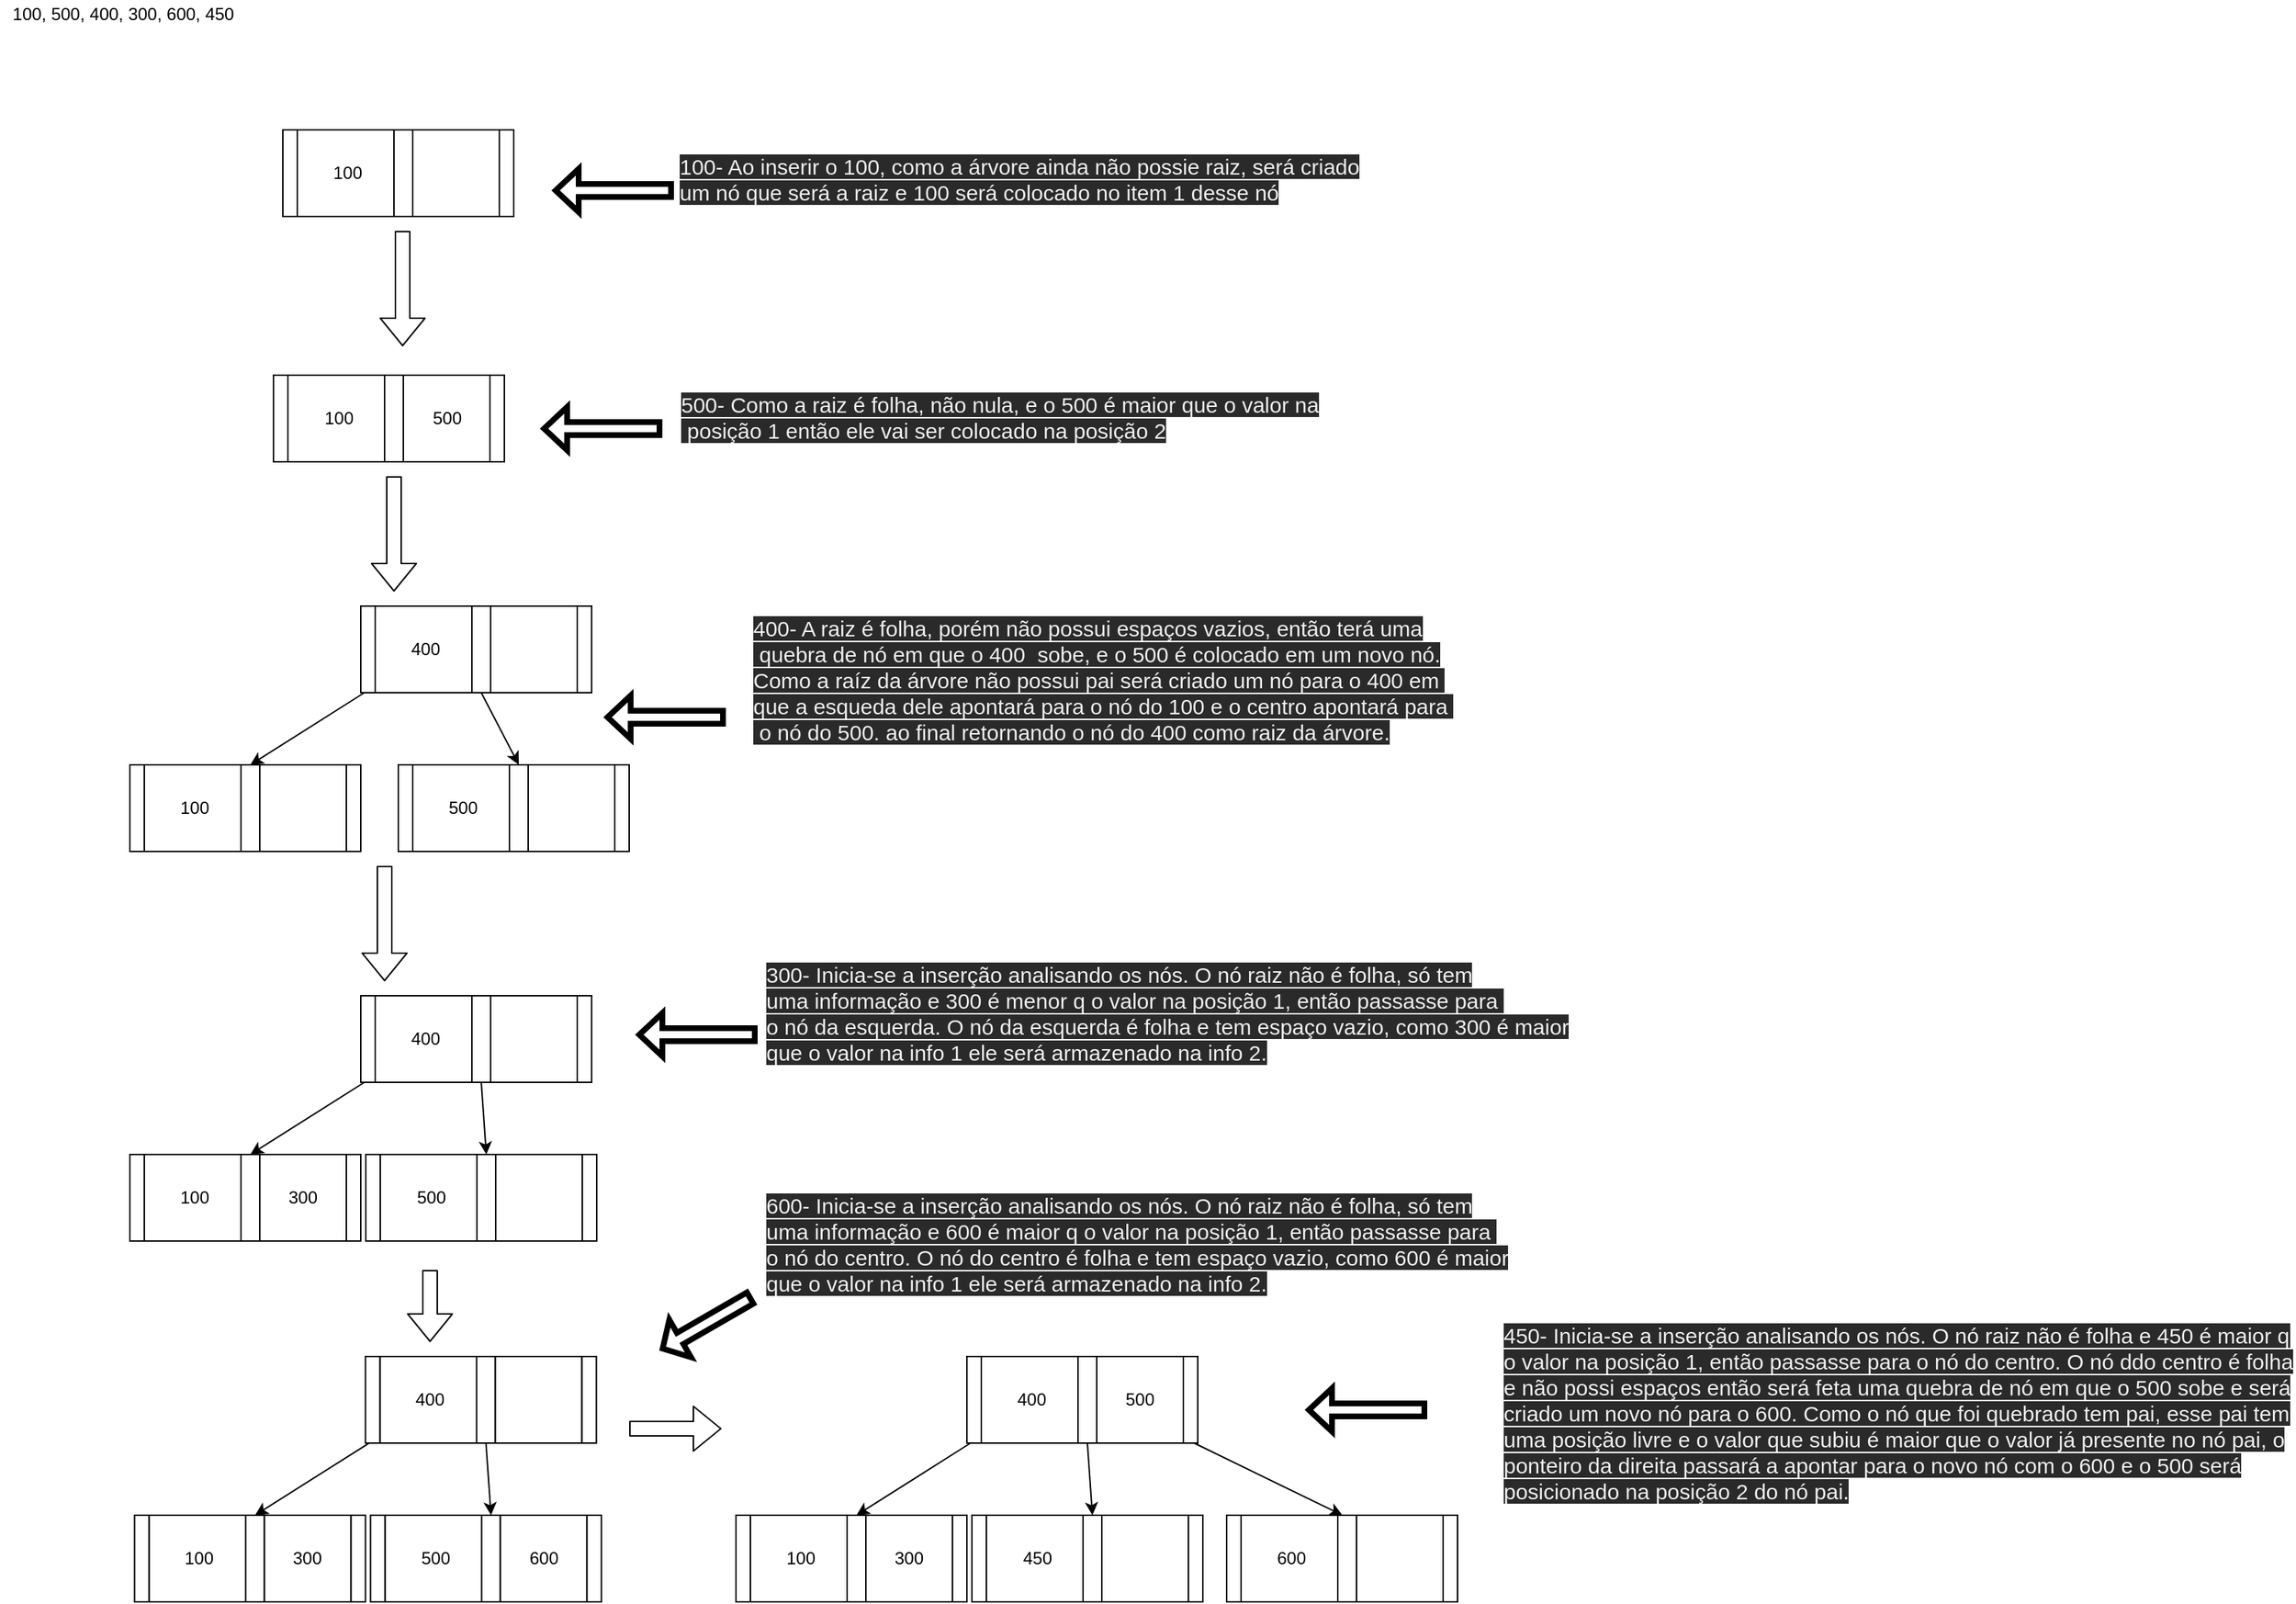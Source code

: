 <mxfile>
    <diagram id="JzeNjV_Jh5sc_bM4uu_n" name="Page-1">
        <mxGraphModel dx="656" dy="586" grid="1" gridSize="10" guides="1" tooltips="1" connect="1" arrows="1" fold="1" page="1" pageScale="1" pageWidth="827" pageHeight="1169" math="0" shadow="0">
            <root>
                <mxCell id="0"/>
                <mxCell id="1" parent="0"/>
                <mxCell id="8" value="" style="edgeStyle=none;html=1;" parent="1" source="9" target="11" edge="1">
                    <mxGeometry relative="1" as="geometry"/>
                </mxCell>
                <mxCell id="9" value="100" style="rounded=0;whiteSpace=wrap;html=1;" parent="1" vertex="1">
                    <mxGeometry x="236" y="120" width="70" height="60" as="geometry"/>
                </mxCell>
                <mxCell id="10" value="" style="rounded=0;whiteSpace=wrap;html=1;" parent="1" vertex="1">
                    <mxGeometry x="303" y="120" width="13" height="60" as="geometry"/>
                </mxCell>
                <mxCell id="11" value="" style="whiteSpace=wrap;html=1;rounded=0;" parent="1" vertex="1">
                    <mxGeometry x="226" y="120" width="10" height="60" as="geometry"/>
                </mxCell>
                <mxCell id="12" value="" style="whiteSpace=wrap;html=1;" parent="1" vertex="1">
                    <mxGeometry x="316" y="120" width="60" height="60" as="geometry"/>
                </mxCell>
                <mxCell id="13" value="" style="whiteSpace=wrap;html=1;" parent="1" vertex="1">
                    <mxGeometry x="376" y="120" width="10" height="60" as="geometry"/>
                </mxCell>
                <mxCell id="14" value="" style="shape=flexArrow;endArrow=classic;html=1;" parent="1" edge="1">
                    <mxGeometry width="50" height="50" relative="1" as="geometry">
                        <mxPoint x="309" y="190.0" as="sourcePoint"/>
                        <mxPoint x="309" y="270.0" as="targetPoint"/>
                    </mxGeometry>
                </mxCell>
                <mxCell id="15" value="" style="edgeStyle=none;html=1;" parent="1" source="16" target="18" edge="1">
                    <mxGeometry relative="1" as="geometry"/>
                </mxCell>
                <mxCell id="16" value="100" style="rounded=0;whiteSpace=wrap;html=1;" parent="1" vertex="1">
                    <mxGeometry x="229.5" y="290" width="70" height="60" as="geometry"/>
                </mxCell>
                <mxCell id="17" value="" style="rounded=0;whiteSpace=wrap;html=1;" parent="1" vertex="1">
                    <mxGeometry x="296.5" y="290" width="13" height="60" as="geometry"/>
                </mxCell>
                <mxCell id="18" value="" style="whiteSpace=wrap;html=1;rounded=0;" parent="1" vertex="1">
                    <mxGeometry x="219.5" y="290" width="10" height="60" as="geometry"/>
                </mxCell>
                <mxCell id="19" value="500" style="whiteSpace=wrap;html=1;" parent="1" vertex="1">
                    <mxGeometry x="309.5" y="290" width="60" height="60" as="geometry"/>
                </mxCell>
                <mxCell id="20" value="" style="whiteSpace=wrap;html=1;" parent="1" vertex="1">
                    <mxGeometry x="369.5" y="290" width="10" height="60" as="geometry"/>
                </mxCell>
                <mxCell id="21" value="" style="shape=flexArrow;endArrow=classic;html=1;" parent="1" edge="1">
                    <mxGeometry width="50" height="50" relative="1" as="geometry">
                        <mxPoint x="303" y="360.0" as="sourcePoint"/>
                        <mxPoint x="303" y="440.0" as="targetPoint"/>
                    </mxGeometry>
                </mxCell>
                <mxCell id="22" value="" style="edgeStyle=none;html=1;" parent="1" source="23" target="26" edge="1">
                    <mxGeometry relative="1" as="geometry"/>
                </mxCell>
                <mxCell id="23" value="100" style="rounded=0;whiteSpace=wrap;html=1;" parent="1" vertex="1">
                    <mxGeometry x="130" y="560" width="70" height="60" as="geometry"/>
                </mxCell>
                <mxCell id="24" value="" style="edgeStyle=none;html=1;" parent="1" source="25" target="28" edge="1">
                    <mxGeometry relative="1" as="geometry"/>
                </mxCell>
                <mxCell id="25" value="" style="rounded=0;whiteSpace=wrap;html=1;" parent="1" vertex="1">
                    <mxGeometry x="197" y="560" width="13" height="60" as="geometry"/>
                </mxCell>
                <mxCell id="26" value="" style="whiteSpace=wrap;html=1;rounded=0;" parent="1" vertex="1">
                    <mxGeometry x="120" y="560" width="10" height="60" as="geometry"/>
                </mxCell>
                <mxCell id="27" value="" style="whiteSpace=wrap;html=1;" parent="1" vertex="1">
                    <mxGeometry x="210" y="560" width="60" height="60" as="geometry"/>
                </mxCell>
                <mxCell id="28" value="" style="whiteSpace=wrap;html=1;" parent="1" vertex="1">
                    <mxGeometry x="270" y="560" width="10" height="60" as="geometry"/>
                </mxCell>
                <mxCell id="29" value="" style="edgeStyle=none;html=1;" parent="1" source="30" target="32" edge="1">
                    <mxGeometry relative="1" as="geometry"/>
                </mxCell>
                <mxCell id="30" value="500" style="rounded=0;whiteSpace=wrap;html=1;" parent="1" vertex="1">
                    <mxGeometry x="316" y="560" width="70" height="60" as="geometry"/>
                </mxCell>
                <mxCell id="31" value="" style="rounded=0;whiteSpace=wrap;html=1;" parent="1" vertex="1">
                    <mxGeometry x="383" y="560" width="13" height="60" as="geometry"/>
                </mxCell>
                <mxCell id="32" value="" style="whiteSpace=wrap;html=1;rounded=0;" parent="1" vertex="1">
                    <mxGeometry x="306" y="560" width="10" height="60" as="geometry"/>
                </mxCell>
                <mxCell id="33" value="" style="whiteSpace=wrap;html=1;" parent="1" vertex="1">
                    <mxGeometry x="396" y="560" width="60" height="60" as="geometry"/>
                </mxCell>
                <mxCell id="34" value="" style="whiteSpace=wrap;html=1;" parent="1" vertex="1">
                    <mxGeometry x="456" y="560" width="10" height="60" as="geometry"/>
                </mxCell>
                <mxCell id="35" value="" style="edgeStyle=none;html=1;" parent="1" source="36" target="40" edge="1">
                    <mxGeometry relative="1" as="geometry"/>
                </mxCell>
                <mxCell id="36" value="400" style="rounded=0;whiteSpace=wrap;html=1;" parent="1" vertex="1">
                    <mxGeometry x="290" y="450" width="70" height="60" as="geometry"/>
                </mxCell>
                <mxCell id="37" style="edgeStyle=none;html=1;exitX=0.5;exitY=1;exitDx=0;exitDy=0;entryX=0.5;entryY=0;entryDx=0;entryDy=0;" parent="1" source="38" target="31" edge="1">
                    <mxGeometry relative="1" as="geometry"/>
                </mxCell>
                <mxCell id="38" value="" style="rounded=0;whiteSpace=wrap;html=1;" parent="1" vertex="1">
                    <mxGeometry x="357" y="450" width="13" height="60" as="geometry"/>
                </mxCell>
                <mxCell id="39" style="edgeStyle=none;html=1;exitX=0.25;exitY=1;exitDx=0;exitDy=0;entryX=0.5;entryY=0;entryDx=0;entryDy=0;" parent="1" source="40" target="25" edge="1">
                    <mxGeometry relative="1" as="geometry"/>
                </mxCell>
                <mxCell id="40" value="" style="whiteSpace=wrap;html=1;rounded=0;" parent="1" vertex="1">
                    <mxGeometry x="280" y="450" width="10" height="60" as="geometry"/>
                </mxCell>
                <mxCell id="41" value="" style="whiteSpace=wrap;html=1;" parent="1" vertex="1">
                    <mxGeometry x="370" y="450" width="60" height="60" as="geometry"/>
                </mxCell>
                <mxCell id="42" value="" style="whiteSpace=wrap;html=1;" parent="1" vertex="1">
                    <mxGeometry x="430" y="450" width="10" height="60" as="geometry"/>
                </mxCell>
                <mxCell id="43" value="" style="shape=flexArrow;endArrow=classic;html=1;" parent="1" edge="1">
                    <mxGeometry width="50" height="50" relative="1" as="geometry">
                        <mxPoint x="296.5" y="630.0" as="sourcePoint"/>
                        <mxPoint x="296.5" y="710.0" as="targetPoint"/>
                    </mxGeometry>
                </mxCell>
                <mxCell id="44" value="" style="edgeStyle=none;html=1;" parent="1" source="45" target="48" edge="1">
                    <mxGeometry relative="1" as="geometry"/>
                </mxCell>
                <mxCell id="45" value="100" style="rounded=0;whiteSpace=wrap;html=1;" parent="1" vertex="1">
                    <mxGeometry x="130" y="830" width="70" height="60" as="geometry"/>
                </mxCell>
                <mxCell id="46" value="" style="edgeStyle=none;html=1;" parent="1" source="47" target="50" edge="1">
                    <mxGeometry relative="1" as="geometry"/>
                </mxCell>
                <mxCell id="47" value="" style="rounded=0;whiteSpace=wrap;html=1;" parent="1" vertex="1">
                    <mxGeometry x="197" y="830" width="13" height="60" as="geometry"/>
                </mxCell>
                <mxCell id="48" value="" style="whiteSpace=wrap;html=1;rounded=0;" parent="1" vertex="1">
                    <mxGeometry x="120" y="830" width="10" height="60" as="geometry"/>
                </mxCell>
                <mxCell id="49" value="300" style="whiteSpace=wrap;html=1;" parent="1" vertex="1">
                    <mxGeometry x="210" y="830" width="60" height="60" as="geometry"/>
                </mxCell>
                <mxCell id="50" value="" style="whiteSpace=wrap;html=1;" parent="1" vertex="1">
                    <mxGeometry x="270" y="830" width="10" height="60" as="geometry"/>
                </mxCell>
                <mxCell id="57" value="" style="edgeStyle=none;html=1;" parent="1" source="58" target="62" edge="1">
                    <mxGeometry relative="1" as="geometry"/>
                </mxCell>
                <mxCell id="58" value="400" style="rounded=0;whiteSpace=wrap;html=1;" parent="1" vertex="1">
                    <mxGeometry x="290" y="720" width="70" height="60" as="geometry"/>
                </mxCell>
                <mxCell id="59" style="edgeStyle=none;html=1;exitX=0.5;exitY=1;exitDx=0;exitDy=0;entryX=0.5;entryY=0;entryDx=0;entryDy=0;" parent="1" source="60" target="68" edge="1">
                    <mxGeometry relative="1" as="geometry"/>
                </mxCell>
                <mxCell id="60" value="" style="rounded=0;whiteSpace=wrap;html=1;" parent="1" vertex="1">
                    <mxGeometry x="357" y="720" width="13" height="60" as="geometry"/>
                </mxCell>
                <mxCell id="61" style="edgeStyle=none;html=1;exitX=0.25;exitY=1;exitDx=0;exitDy=0;entryX=0.5;entryY=0;entryDx=0;entryDy=0;" parent="1" source="62" target="47" edge="1">
                    <mxGeometry relative="1" as="geometry"/>
                </mxCell>
                <mxCell id="62" value="" style="whiteSpace=wrap;html=1;rounded=0;" parent="1" vertex="1">
                    <mxGeometry x="280" y="720" width="10" height="60" as="geometry"/>
                </mxCell>
                <mxCell id="63" value="" style="whiteSpace=wrap;html=1;" parent="1" vertex="1">
                    <mxGeometry x="370" y="720" width="60" height="60" as="geometry"/>
                </mxCell>
                <mxCell id="65" value="" style="whiteSpace=wrap;html=1;" parent="1" vertex="1">
                    <mxGeometry x="430" y="720" width="10" height="60" as="geometry"/>
                </mxCell>
                <mxCell id="66" value="" style="edgeStyle=none;html=1;" parent="1" source="67" target="69" edge="1">
                    <mxGeometry relative="1" as="geometry"/>
                </mxCell>
                <mxCell id="67" value="500" style="rounded=0;whiteSpace=wrap;html=1;" parent="1" vertex="1">
                    <mxGeometry x="293.5" y="830" width="70" height="60" as="geometry"/>
                </mxCell>
                <mxCell id="68" value="" style="rounded=0;whiteSpace=wrap;html=1;" parent="1" vertex="1">
                    <mxGeometry x="360.5" y="830" width="13" height="60" as="geometry"/>
                </mxCell>
                <mxCell id="69" value="" style="whiteSpace=wrap;html=1;rounded=0;" parent="1" vertex="1">
                    <mxGeometry x="283.5" y="830" width="10" height="60" as="geometry"/>
                </mxCell>
                <mxCell id="70" value="" style="whiteSpace=wrap;html=1;" parent="1" vertex="1">
                    <mxGeometry x="373.5" y="830" width="60" height="60" as="geometry"/>
                </mxCell>
                <mxCell id="71" value="" style="whiteSpace=wrap;html=1;" parent="1" vertex="1">
                    <mxGeometry x="433.5" y="830" width="10" height="60" as="geometry"/>
                </mxCell>
                <mxCell id="100" value="" style="shape=flexArrow;endArrow=classic;html=1;" parent="1" edge="1">
                    <mxGeometry width="50" height="50" relative="1" as="geometry">
                        <mxPoint x="328" y="910" as="sourcePoint"/>
                        <mxPoint x="328" y="960" as="targetPoint"/>
                    </mxGeometry>
                </mxCell>
                <mxCell id="101" value="100, 500, 400, 300, 600, 450" style="text;html=1;align=center;verticalAlign=middle;resizable=0;points=[];autosize=1;strokeColor=none;fillColor=none;" parent="1" vertex="1">
                    <mxGeometry x="30" y="30" width="170" height="20" as="geometry"/>
                </mxCell>
                <mxCell id="102" value="" style="edgeStyle=none;html=1;" parent="1" source="103" target="106" edge="1">
                    <mxGeometry relative="1" as="geometry"/>
                </mxCell>
                <mxCell id="103" value="100" style="rounded=0;whiteSpace=wrap;html=1;" parent="1" vertex="1">
                    <mxGeometry x="133.25" y="1080" width="70" height="60" as="geometry"/>
                </mxCell>
                <mxCell id="104" value="" style="edgeStyle=none;html=1;" parent="1" source="105" target="108" edge="1">
                    <mxGeometry relative="1" as="geometry"/>
                </mxCell>
                <mxCell id="105" value="" style="rounded=0;whiteSpace=wrap;html=1;" parent="1" vertex="1">
                    <mxGeometry x="200.25" y="1080" width="13" height="60" as="geometry"/>
                </mxCell>
                <mxCell id="106" value="" style="whiteSpace=wrap;html=1;rounded=0;" parent="1" vertex="1">
                    <mxGeometry x="123.25" y="1080" width="10" height="60" as="geometry"/>
                </mxCell>
                <mxCell id="107" value="300" style="whiteSpace=wrap;html=1;" parent="1" vertex="1">
                    <mxGeometry x="213.25" y="1080" width="60" height="60" as="geometry"/>
                </mxCell>
                <mxCell id="108" value="" style="whiteSpace=wrap;html=1;" parent="1" vertex="1">
                    <mxGeometry x="273.25" y="1080" width="10" height="60" as="geometry"/>
                </mxCell>
                <mxCell id="109" value="" style="edgeStyle=none;html=1;" parent="1" source="110" target="114" edge="1">
                    <mxGeometry relative="1" as="geometry"/>
                </mxCell>
                <mxCell id="110" value="400" style="rounded=0;whiteSpace=wrap;html=1;" parent="1" vertex="1">
                    <mxGeometry x="293.25" y="970" width="70" height="60" as="geometry"/>
                </mxCell>
                <mxCell id="111" style="edgeStyle=none;html=1;exitX=0.5;exitY=1;exitDx=0;exitDy=0;entryX=0.5;entryY=0;entryDx=0;entryDy=0;" parent="1" source="112" target="119" edge="1">
                    <mxGeometry relative="1" as="geometry"/>
                </mxCell>
                <mxCell id="112" value="" style="rounded=0;whiteSpace=wrap;html=1;" parent="1" vertex="1">
                    <mxGeometry x="360.25" y="970" width="13" height="60" as="geometry"/>
                </mxCell>
                <mxCell id="113" style="edgeStyle=none;html=1;exitX=0.25;exitY=1;exitDx=0;exitDy=0;entryX=0.5;entryY=0;entryDx=0;entryDy=0;" parent="1" source="114" target="105" edge="1">
                    <mxGeometry relative="1" as="geometry"/>
                </mxCell>
                <mxCell id="114" value="" style="whiteSpace=wrap;html=1;rounded=0;" parent="1" vertex="1">
                    <mxGeometry x="283.25" y="970" width="10" height="60" as="geometry"/>
                </mxCell>
                <mxCell id="115" value="" style="whiteSpace=wrap;html=1;" parent="1" vertex="1">
                    <mxGeometry x="373.25" y="970" width="60" height="60" as="geometry"/>
                </mxCell>
                <mxCell id="116" value="" style="whiteSpace=wrap;html=1;" parent="1" vertex="1">
                    <mxGeometry x="433.25" y="970" width="10" height="60" as="geometry"/>
                </mxCell>
                <mxCell id="117" value="" style="edgeStyle=none;html=1;" parent="1" source="118" target="120" edge="1">
                    <mxGeometry relative="1" as="geometry"/>
                </mxCell>
                <mxCell id="118" value="500" style="rounded=0;whiteSpace=wrap;html=1;" parent="1" vertex="1">
                    <mxGeometry x="296.75" y="1080" width="70" height="60" as="geometry"/>
                </mxCell>
                <mxCell id="119" value="" style="rounded=0;whiteSpace=wrap;html=1;" parent="1" vertex="1">
                    <mxGeometry x="363.75" y="1080" width="13" height="60" as="geometry"/>
                </mxCell>
                <mxCell id="120" value="" style="whiteSpace=wrap;html=1;rounded=0;" parent="1" vertex="1">
                    <mxGeometry x="286.75" y="1080" width="10" height="60" as="geometry"/>
                </mxCell>
                <mxCell id="121" value="600" style="whiteSpace=wrap;html=1;" parent="1" vertex="1">
                    <mxGeometry x="376.75" y="1080" width="60" height="60" as="geometry"/>
                </mxCell>
                <mxCell id="122" value="" style="whiteSpace=wrap;html=1;" parent="1" vertex="1">
                    <mxGeometry x="436.75" y="1080" width="10" height="60" as="geometry"/>
                </mxCell>
                <mxCell id="124" value="" style="shape=flexArrow;endArrow=classic;html=1;" parent="1" edge="1">
                    <mxGeometry width="50" height="50" relative="1" as="geometry">
                        <mxPoint x="466" y="1020" as="sourcePoint"/>
                        <mxPoint x="530" y="1020" as="targetPoint"/>
                    </mxGeometry>
                </mxCell>
                <mxCell id="153" value="" style="edgeStyle=none;html=1;" parent="1" source="154" target="157" edge="1">
                    <mxGeometry relative="1" as="geometry"/>
                </mxCell>
                <mxCell id="154" value="100" style="rounded=0;whiteSpace=wrap;html=1;" parent="1" vertex="1">
                    <mxGeometry x="550" y="1080" width="70" height="60" as="geometry"/>
                </mxCell>
                <mxCell id="155" value="" style="edgeStyle=none;html=1;" parent="1" source="156" target="159" edge="1">
                    <mxGeometry relative="1" as="geometry"/>
                </mxCell>
                <mxCell id="156" value="" style="rounded=0;whiteSpace=wrap;html=1;" parent="1" vertex="1">
                    <mxGeometry x="617" y="1080" width="13" height="60" as="geometry"/>
                </mxCell>
                <mxCell id="157" value="" style="whiteSpace=wrap;html=1;rounded=0;" parent="1" vertex="1">
                    <mxGeometry x="540" y="1080" width="10" height="60" as="geometry"/>
                </mxCell>
                <mxCell id="158" value="300" style="whiteSpace=wrap;html=1;" parent="1" vertex="1">
                    <mxGeometry x="630" y="1080" width="60" height="60" as="geometry"/>
                </mxCell>
                <mxCell id="159" value="" style="whiteSpace=wrap;html=1;" parent="1" vertex="1">
                    <mxGeometry x="690" y="1080" width="10" height="60" as="geometry"/>
                </mxCell>
                <mxCell id="160" value="" style="edgeStyle=none;html=1;" parent="1" source="161" target="165" edge="1">
                    <mxGeometry relative="1" as="geometry"/>
                </mxCell>
                <mxCell id="161" value="400" style="rounded=0;whiteSpace=wrap;html=1;" parent="1" vertex="1">
                    <mxGeometry x="710" y="970" width="70" height="60" as="geometry"/>
                </mxCell>
                <mxCell id="162" style="edgeStyle=none;html=1;exitX=0.5;exitY=1;exitDx=0;exitDy=0;entryX=0.5;entryY=0;entryDx=0;entryDy=0;" parent="1" source="163" target="170" edge="1">
                    <mxGeometry relative="1" as="geometry"/>
                </mxCell>
                <mxCell id="163" value="" style="rounded=0;whiteSpace=wrap;html=1;" parent="1" vertex="1">
                    <mxGeometry x="777" y="970" width="13" height="60" as="geometry"/>
                </mxCell>
                <mxCell id="164" style="edgeStyle=none;html=1;exitX=0.25;exitY=1;exitDx=0;exitDy=0;entryX=0.5;entryY=0;entryDx=0;entryDy=0;" parent="1" source="165" target="156" edge="1">
                    <mxGeometry relative="1" as="geometry"/>
                </mxCell>
                <mxCell id="165" value="" style="whiteSpace=wrap;html=1;rounded=0;" parent="1" vertex="1">
                    <mxGeometry x="700" y="970" width="10" height="60" as="geometry"/>
                </mxCell>
                <mxCell id="166" value="500" style="whiteSpace=wrap;html=1;" parent="1" vertex="1">
                    <mxGeometry x="790" y="970" width="60" height="60" as="geometry"/>
                </mxCell>
                <mxCell id="180" style="edgeStyle=none;html=1;exitX=0.75;exitY=1;exitDx=0;exitDy=0;entryX=0.25;entryY=0;entryDx=0;entryDy=0;" parent="1" source="167" target="176" edge="1">
                    <mxGeometry relative="1" as="geometry"/>
                </mxCell>
                <mxCell id="167" value="" style="whiteSpace=wrap;html=1;" parent="1" vertex="1">
                    <mxGeometry x="850" y="970" width="10" height="60" as="geometry"/>
                </mxCell>
                <mxCell id="168" value="" style="edgeStyle=none;html=1;" parent="1" source="169" target="171" edge="1">
                    <mxGeometry relative="1" as="geometry"/>
                </mxCell>
                <mxCell id="169" value="450" style="rounded=0;whiteSpace=wrap;html=1;" parent="1" vertex="1">
                    <mxGeometry x="713.5" y="1080" width="70" height="60" as="geometry"/>
                </mxCell>
                <mxCell id="170" value="" style="rounded=0;whiteSpace=wrap;html=1;" parent="1" vertex="1">
                    <mxGeometry x="780.5" y="1080" width="13" height="60" as="geometry"/>
                </mxCell>
                <mxCell id="171" value="" style="whiteSpace=wrap;html=1;rounded=0;" parent="1" vertex="1">
                    <mxGeometry x="703.5" y="1080" width="10" height="60" as="geometry"/>
                </mxCell>
                <mxCell id="172" value="" style="whiteSpace=wrap;html=1;" parent="1" vertex="1">
                    <mxGeometry x="793.5" y="1080" width="60" height="60" as="geometry"/>
                </mxCell>
                <mxCell id="173" value="" style="whiteSpace=wrap;html=1;" parent="1" vertex="1">
                    <mxGeometry x="853.5" y="1080" width="10" height="60" as="geometry"/>
                </mxCell>
                <mxCell id="174" value="" style="edgeStyle=none;html=1;" parent="1" source="175" target="177" edge="1">
                    <mxGeometry relative="1" as="geometry"/>
                </mxCell>
                <mxCell id="175" value="600" style="rounded=0;whiteSpace=wrap;html=1;" parent="1" vertex="1">
                    <mxGeometry x="890" y="1080" width="70" height="60" as="geometry"/>
                </mxCell>
                <mxCell id="176" value="" style="rounded=0;whiteSpace=wrap;html=1;" parent="1" vertex="1">
                    <mxGeometry x="957" y="1080" width="13" height="60" as="geometry"/>
                </mxCell>
                <mxCell id="177" value="" style="whiteSpace=wrap;html=1;rounded=0;" parent="1" vertex="1">
                    <mxGeometry x="880" y="1080" width="10" height="60" as="geometry"/>
                </mxCell>
                <mxCell id="178" value="" style="whiteSpace=wrap;html=1;" parent="1" vertex="1">
                    <mxGeometry x="970" y="1080" width="60" height="60" as="geometry"/>
                </mxCell>
                <mxCell id="179" value="" style="whiteSpace=wrap;html=1;" parent="1" vertex="1">
                    <mxGeometry x="1030" y="1080" width="10" height="60" as="geometry"/>
                </mxCell>
                <mxCell id="258" value="&lt;span style=&quot;color: rgb(240, 240, 240); font-family: helvetica; font-size: 15px; font-style: normal; font-weight: 400; letter-spacing: normal; text-align: center; text-indent: 0px; text-transform: none; word-spacing: 0px; background-color: rgb(42, 42, 42); display: inline; float: none;&quot;&gt;100- Ao inserir o 100, como a árvore ainda não possie raiz, será criado&lt;/span&gt;&lt;br style=&quot;color: rgb(240, 240, 240); font-family: helvetica; font-size: 15px; font-style: normal; font-weight: 400; letter-spacing: normal; text-align: center; text-indent: 0px; text-transform: none; word-spacing: 0px; background-color: rgb(42, 42, 42);&quot;&gt;&lt;span style=&quot;color: rgb(240, 240, 240); font-family: helvetica; font-size: 15px; font-style: normal; font-weight: 400; letter-spacing: normal; text-align: center; text-indent: 0px; text-transform: none; word-spacing: 0px; background-color: rgb(42, 42, 42); display: inline; float: none;&quot;&gt;um nó que será a raiz e 100 será colocado no item 1 desse nó&lt;/span&gt;" style="text;whiteSpace=wrap;html=1;" vertex="1" parent="1">
                    <mxGeometry x="498.5" y="130" width="500" height="50" as="geometry"/>
                </mxCell>
                <mxCell id="259" value="&lt;span style=&quot;color: rgb(240 , 240 , 240) ; font-family: &amp;#34;helvetica&amp;#34; ; font-size: 15px ; font-style: normal ; font-weight: 400 ; letter-spacing: normal ; text-align: center ; text-indent: 0px ; text-transform: none ; word-spacing: 0px ; background-color: rgb(42 , 42 , 42) ; display: inline ; float: none&quot;&gt;500- Como a raiz é folha, não nula, e o 500 é maior que o valor na&lt;/span&gt;&lt;br style=&quot;color: rgb(240 , 240 , 240) ; font-family: &amp;#34;helvetica&amp;#34; ; font-size: 15px ; font-style: normal ; font-weight: 400 ; letter-spacing: normal ; text-align: center ; text-indent: 0px ; text-transform: none ; word-spacing: 0px ; background-color: rgb(42 , 42 , 42)&quot;&gt;&lt;span style=&quot;color: rgb(240 , 240 , 240) ; font-family: &amp;#34;helvetica&amp;#34; ; font-size: 15px ; font-style: normal ; font-weight: 400 ; letter-spacing: normal ; text-align: center ; text-indent: 0px ; text-transform: none ; word-spacing: 0px ; background-color: rgb(42 , 42 , 42) ; display: inline ; float: none&quot;&gt;&amp;nbsp;posição 1 então ele vai ser colocado na posição 2&lt;/span&gt;" style="text;whiteSpace=wrap;html=1;" vertex="1" parent="1">
                    <mxGeometry x="500" y="295" width="470" height="50" as="geometry"/>
                </mxCell>
                <mxCell id="260" value="&lt;span style=&quot;color: rgb(240 , 240 , 240) ; font-family: &amp;#34;helvetica&amp;#34; ; font-size: 15px ; font-style: normal ; font-weight: 400 ; letter-spacing: normal ; text-align: center ; text-indent: 0px ; text-transform: none ; word-spacing: 0px ; background-color: rgb(42 , 42 , 42) ; display: inline ; float: none&quot;&gt;400- A raiz é folha, porém não possui espaços vazios, então terá uma&lt;/span&gt;&lt;br style=&quot;color: rgb(240 , 240 , 240) ; font-family: &amp;#34;helvetica&amp;#34; ; font-size: 15px ; font-style: normal ; font-weight: 400 ; letter-spacing: normal ; text-align: center ; text-indent: 0px ; text-transform: none ; word-spacing: 0px ; background-color: rgb(42 , 42 , 42)&quot;&gt;&lt;span style=&quot;color: rgb(240 , 240 , 240) ; font-family: &amp;#34;helvetica&amp;#34; ; font-size: 15px ; font-style: normal ; font-weight: 400 ; letter-spacing: normal ; text-align: center ; text-indent: 0px ; text-transform: none ; word-spacing: 0px ; background-color: rgb(42 , 42 , 42) ; display: inline ; float: none&quot;&gt;&amp;nbsp;quebra de nó em que o 400&amp;nbsp; sobe, e o 500 é colocado em um novo nó.&lt;/span&gt;&lt;br style=&quot;color: rgb(240 , 240 , 240) ; font-family: &amp;#34;helvetica&amp;#34; ; font-size: 15px ; font-style: normal ; font-weight: 400 ; letter-spacing: normal ; text-align: center ; text-indent: 0px ; text-transform: none ; word-spacing: 0px ; background-color: rgb(42 , 42 , 42)&quot;&gt;&lt;span style=&quot;color: rgb(240 , 240 , 240) ; font-family: &amp;#34;helvetica&amp;#34; ; font-size: 15px ; font-style: normal ; font-weight: 400 ; letter-spacing: normal ; text-align: center ; text-indent: 0px ; text-transform: none ; word-spacing: 0px ; background-color: rgb(42 , 42 , 42) ; display: inline ; float: none&quot;&gt;Como a raíz da árvore não possui pai será criado um nó para o 400 em&amp;nbsp;&lt;/span&gt;&lt;br style=&quot;color: rgb(240 , 240 , 240) ; font-family: &amp;#34;helvetica&amp;#34; ; font-size: 15px ; font-style: normal ; font-weight: 400 ; letter-spacing: normal ; text-align: center ; text-indent: 0px ; text-transform: none ; word-spacing: 0px ; background-color: rgb(42 , 42 , 42)&quot;&gt;&lt;span style=&quot;color: rgb(240 , 240 , 240) ; font-family: &amp;#34;helvetica&amp;#34; ; font-size: 15px ; font-style: normal ; font-weight: 400 ; letter-spacing: normal ; text-align: center ; text-indent: 0px ; text-transform: none ; word-spacing: 0px ; background-color: rgb(42 , 42 , 42) ; display: inline ; float: none&quot;&gt;que a esqueda dele apontará para o nó do 100 e o centro apontará para&amp;nbsp;&lt;/span&gt;&lt;br style=&quot;color: rgb(240 , 240 , 240) ; font-family: &amp;#34;helvetica&amp;#34; ; font-size: 15px ; font-style: normal ; font-weight: 400 ; letter-spacing: normal ; text-align: center ; text-indent: 0px ; text-transform: none ; word-spacing: 0px ; background-color: rgb(42 , 42 , 42)&quot;&gt;&lt;span style=&quot;color: rgb(240 , 240 , 240) ; font-family: &amp;#34;helvetica&amp;#34; ; font-size: 15px ; font-style: normal ; font-weight: 400 ; letter-spacing: normal ; text-align: center ; text-indent: 0px ; text-transform: none ; word-spacing: 0px ; background-color: rgb(42 , 42 , 42) ; display: inline ; float: none&quot;&gt;&amp;nbsp;o nó do 500. ao final retornando o nó do 400 como raiz da árvore.&lt;/span&gt;&lt;span style=&quot;font-style: normal ; font-weight: 400 ; letter-spacing: normal ; text-align: center ; text-indent: 0px ; text-transform: none ; word-spacing: 0px ; background-color: rgb(42 , 42 , 42) ; color: rgba(0 , 0 , 0 , 0) ; font-family: monospace ; font-size: 0px&quot;&gt;%3CmxGraphModel%3E%3Croot%3E%3CmxCell%20id%3D%220%22%2F%3E%3CmxCell%20id%3D%221%22%20parent%3D%220%22%2F%3E%3CmxCell%20id%3D%222%22%20value%3D%22%22%20style%3D%22shape%3DsingleArrow%3BwhiteSpace%3Dwrap%3Bhtml%3D1%3BfontSize%3D15%3BstrokeWidth%3D4%3B%22%20vertex%3D%221%22%20parent%3D%221%22%3E%3CmxGeometry%20x%3D%22510%22%20y%3D%22140%22%20width%3D%2270%22%20height%3D%2230%22%20as%3D%22geometry%22%2F%3E%3C%2FmxCell%3E%3C%2Froot%3E%3C%2FmxGraphModel%3E&lt;/span&gt;" style="text;whiteSpace=wrap;html=1;" vertex="1" parent="1">
                    <mxGeometry x="550" y="450" width="510" height="90" as="geometry"/>
                </mxCell>
                <mxCell id="261" value="&lt;span style=&quot;color: rgb(240 , 240 , 240) ; font-family: &amp;#34;helvetica&amp;#34; ; font-size: 15px ; font-style: normal ; font-weight: 400 ; letter-spacing: normal ; text-align: center ; text-indent: 0px ; text-transform: none ; word-spacing: 0px ; background-color: rgb(42 , 42 , 42) ; display: inline ; float: none&quot;&gt;300- Inicia-se a inserção analisando os nós. O nó raiz não é folha, só tem&lt;/span&gt;&lt;br style=&quot;color: rgb(240 , 240 , 240) ; font-family: &amp;#34;helvetica&amp;#34; ; font-size: 15px ; font-style: normal ; font-weight: 400 ; letter-spacing: normal ; text-align: center ; text-indent: 0px ; text-transform: none ; word-spacing: 0px ; background-color: rgb(42 , 42 , 42)&quot;&gt;&lt;span style=&quot;color: rgb(240 , 240 , 240) ; font-family: &amp;#34;helvetica&amp;#34; ; font-size: 15px ; font-style: normal ; font-weight: 400 ; letter-spacing: normal ; text-align: center ; text-indent: 0px ; text-transform: none ; word-spacing: 0px ; background-color: rgb(42 , 42 , 42) ; display: inline ; float: none&quot;&gt;uma informação e 300 é menor q o valor na posição 1, então passasse para&amp;nbsp;&lt;/span&gt;&lt;br style=&quot;color: rgb(240 , 240 , 240) ; font-family: &amp;#34;helvetica&amp;#34; ; font-size: 15px ; font-style: normal ; font-weight: 400 ; letter-spacing: normal ; text-align: center ; text-indent: 0px ; text-transform: none ; word-spacing: 0px ; background-color: rgb(42 , 42 , 42)&quot;&gt;&lt;span style=&quot;color: rgb(240 , 240 , 240) ; font-family: &amp;#34;helvetica&amp;#34; ; font-size: 15px ; font-style: normal ; font-weight: 400 ; letter-spacing: normal ; text-align: center ; text-indent: 0px ; text-transform: none ; word-spacing: 0px ; background-color: rgb(42 , 42 , 42) ; display: inline ; float: none&quot;&gt;o nó da esquerda. O nó da esquerda é folha e tem espaço vazio, como 300 é maior&lt;/span&gt;&lt;br style=&quot;color: rgb(240 , 240 , 240) ; font-family: &amp;#34;helvetica&amp;#34; ; font-size: 15px ; font-style: normal ; font-weight: 400 ; letter-spacing: normal ; text-align: center ; text-indent: 0px ; text-transform: none ; word-spacing: 0px ; background-color: rgb(42 , 42 , 42)&quot;&gt;&lt;span style=&quot;color: rgb(240 , 240 , 240) ; font-family: &amp;#34;helvetica&amp;#34; ; font-size: 15px ; font-style: normal ; font-weight: 400 ; letter-spacing: normal ; text-align: center ; text-indent: 0px ; text-transform: none ; word-spacing: 0px ; background-color: rgb(42 , 42 , 42) ; display: inline ; float: none&quot;&gt;que o valor na info 1 ele será armazenado na info 2.&lt;/span&gt;" style="text;whiteSpace=wrap;html=1;" vertex="1" parent="1">
                    <mxGeometry x="559" y="690" width="568" height="90" as="geometry"/>
                </mxCell>
                <mxCell id="262" value="&lt;span style=&quot;color: rgb(240 , 240 , 240) ; font-family: &amp;#34;helvetica&amp;#34; ; font-size: 15px ; font-style: normal ; font-weight: 400 ; letter-spacing: normal ; text-align: center ; text-indent: 0px ; text-transform: none ; word-spacing: 0px ; background-color: rgb(42 , 42 , 42) ; display: inline ; float: none&quot;&gt;600- Inicia-se a inserção analisando os nós. O nó raiz não é folha, só tem&lt;/span&gt;&lt;br style=&quot;color: rgb(240 , 240 , 240) ; font-family: &amp;#34;helvetica&amp;#34; ; font-size: 15px ; font-style: normal ; font-weight: 400 ; letter-spacing: normal ; text-align: center ; text-indent: 0px ; text-transform: none ; word-spacing: 0px ; background-color: rgb(42 , 42 , 42)&quot;&gt;&lt;span style=&quot;color: rgb(240 , 240 , 240) ; font-family: &amp;#34;helvetica&amp;#34; ; font-size: 15px ; font-style: normal ; font-weight: 400 ; letter-spacing: normal ; text-align: center ; text-indent: 0px ; text-transform: none ; word-spacing: 0px ; background-color: rgb(42 , 42 , 42) ; display: inline ; float: none&quot;&gt;uma informação e 600 é maior q o valor na posição 1, então passasse para&amp;nbsp;&lt;/span&gt;&lt;br style=&quot;color: rgb(240 , 240 , 240) ; font-family: &amp;#34;helvetica&amp;#34; ; font-size: 15px ; font-style: normal ; font-weight: 400 ; letter-spacing: normal ; text-align: center ; text-indent: 0px ; text-transform: none ; word-spacing: 0px ; background-color: rgb(42 , 42 , 42)&quot;&gt;&lt;span style=&quot;color: rgb(240 , 240 , 240) ; font-family: &amp;#34;helvetica&amp;#34; ; font-size: 15px ; font-style: normal ; font-weight: 400 ; letter-spacing: normal ; text-align: center ; text-indent: 0px ; text-transform: none ; word-spacing: 0px ; background-color: rgb(42 , 42 , 42) ; display: inline ; float: none&quot;&gt;o nó do centro. O nó do centro é folha e tem espaço vazio, como 600 é maior&lt;/span&gt;&lt;br style=&quot;color: rgb(240 , 240 , 240) ; font-family: &amp;#34;helvetica&amp;#34; ; font-size: 15px ; font-style: normal ; font-weight: 400 ; letter-spacing: normal ; text-align: center ; text-indent: 0px ; text-transform: none ; word-spacing: 0px ; background-color: rgb(42 , 42 , 42)&quot;&gt;&lt;span style=&quot;color: rgb(240 , 240 , 240) ; font-family: &amp;#34;helvetica&amp;#34; ; font-size: 15px ; font-style: normal ; font-weight: 400 ; letter-spacing: normal ; text-align: center ; text-indent: 0px ; text-transform: none ; word-spacing: 0px ; background-color: rgb(42 , 42 , 42) ; display: inline ; float: none&quot;&gt;que o valor na info 1 ele será armazenado na info 2.&lt;/span&gt;" style="text;whiteSpace=wrap;html=1;" vertex="1" parent="1">
                    <mxGeometry x="559" y="850" width="550" height="70" as="geometry"/>
                </mxCell>
                <mxCell id="263" value="&lt;span style=&quot;color: rgb(240 , 240 , 240) ; font-style: normal ; font-weight: 400 ; letter-spacing: normal ; text-indent: 0px ; text-transform: none ; word-spacing: 0px ; font-family: &amp;#34;helvetica&amp;#34; ; font-size: 15px ; text-align: center ; background-color: rgb(42 , 42 , 42) ; display: inline ; float: none&quot;&gt;450- Inicia-se a inserção analisando os nós. O nó raiz não é folha&amp;nbsp;&lt;/span&gt;&lt;span style=&quot;color: rgb(240 , 240 , 240) ; font-style: normal ; font-weight: 400 ; letter-spacing: normal ; text-indent: 0px ; text-transform: none ; word-spacing: 0px ; font-family: &amp;#34;helvetica&amp;#34; ; font-size: 15px ; text-align: center ; background-color: rgb(42 , 42 , 42) ; display: inline ; float: none&quot;&gt;e 450 é maior q o valor na posição 1, então passasse para&amp;nbsp;&lt;/span&gt;&lt;span style=&quot;color: rgb(240 , 240 , 240) ; font-style: normal ; font-weight: 400 ; letter-spacing: normal ; text-indent: 0px ; text-transform: none ; word-spacing: 0px ; font-family: &amp;#34;helvetica&amp;#34; ; font-size: 15px ; text-align: center ; background-color: rgb(42 , 42 , 42) ; display: inline ; float: none&quot;&gt;o nó do centro. O nó ddo centro é folha e não possi espaços então será feta uma quebra de nó em que o 500 sobe e será criado um novo nó para o 600. Como&amp;nbsp;o nó que foi quebrado tem pai, esse pai tem uma posição livre e o valor que subiu é maior que o valor já presente no nó pai, o ponteiro da direita passará a apontar para o novo nó com o 600 e o 500 será posicionado na posição 2 do nó pai.&lt;/span&gt;" style="text;whiteSpace=wrap;html=1;" vertex="1" parent="1">
                    <mxGeometry x="1070" y="940" width="550" height="180" as="geometry"/>
                </mxCell>
                <mxCell id="264" value="" style="shape=singleArrow;whiteSpace=wrap;html=1;fontSize=15;strokeWidth=4;rotation=-210;" vertex="1" parent="1">
                    <mxGeometry x="484.5" y="932" width="70" height="30" as="geometry"/>
                </mxCell>
                <mxCell id="265" value="" style="shape=singleArrow;direction=west;whiteSpace=wrap;html=1;fontSize=15;strokeWidth=4;" vertex="1" parent="1">
                    <mxGeometry x="415" y="147" width="80" height="30" as="geometry"/>
                </mxCell>
                <mxCell id="266" value="" style="shape=singleArrow;direction=west;whiteSpace=wrap;html=1;fontSize=15;strokeWidth=4;" vertex="1" parent="1">
                    <mxGeometry x="407" y="312" width="80" height="30" as="geometry"/>
                </mxCell>
                <mxCell id="267" value="" style="shape=singleArrow;direction=west;whiteSpace=wrap;html=1;fontSize=15;strokeWidth=4;" vertex="1" parent="1">
                    <mxGeometry x="451" y="512" width="80" height="30" as="geometry"/>
                </mxCell>
                <mxCell id="268" value="" style="shape=singleArrow;direction=west;whiteSpace=wrap;html=1;fontSize=15;strokeWidth=4;" vertex="1" parent="1">
                    <mxGeometry x="473" y="732" width="80" height="30" as="geometry"/>
                </mxCell>
                <mxCell id="269" value="" style="shape=singleArrow;direction=west;whiteSpace=wrap;html=1;fontSize=15;strokeWidth=4;" vertex="1" parent="1">
                    <mxGeometry x="937" y="992" width="80" height="30" as="geometry"/>
                </mxCell>
            </root>
        </mxGraphModel>
    </diagram>
</mxfile>